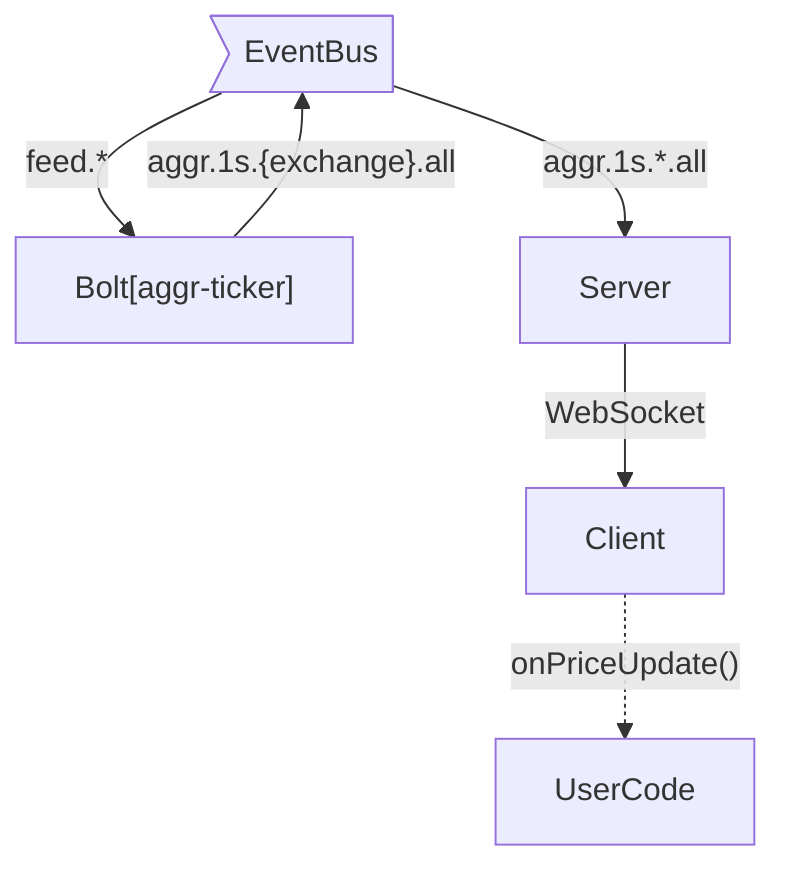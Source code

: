 graph TD
EventBus>EventBus]
EventBus-->|feed.*|Bolt["Bolt[aggr-ticker]"]
Bolt-->|"aggr.1s.{exchange}.all"|EventBus
EventBus-->|aggr.1s.*.all|Server
Server-->|WebSocket|Client
Client-.->|"onPriceUpdate()"|UserCode